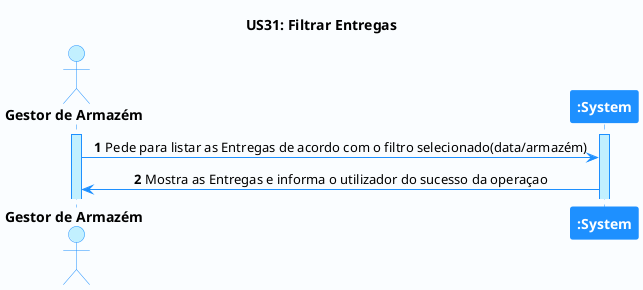 <?xml version="1.0" encoding="UTF-8" standalone="no"?><svg xmlns="http://www.w3.org/2000/svg" xmlns:xlink="http://www.w3.org/1999/xlink" contentStyleType="text/css" height="284px" preserveAspectRatio="none" style="width:545px;height:284px;background:#FAFDFF;" version="1.1" viewBox="0 0 545 284" width="545px" zoomAndPan="magnify"><defs/><g><rect fill="#FAFDFF" height="27.6094" style="stroke:#00000000;stroke-width:1.0;" width="160" x="191.75" y="10"/><text fill="#000000" font-family="sans-serif" font-size="14" font-weight="bold" lengthAdjust="spacing" textLength="150" x="196.75" y="29.5332">UC05: Listar Entregas</text><rect fill="#C2F0FF" height="61.7031" style="stroke:#1E90FF;stroke-width:1.0;" width="10" x="71.5" y="131.2188"/><rect fill="#C2F0FF" height="61.7031" style="stroke:#1E90FF;stroke-width:1.0;" width="10" x="500.5" y="131.2188"/><line style="stroke:#1E90FF;stroke-width:0.5;stroke-dasharray:5.0,5.0;" x1="76" x2="76" y1="121.2188" y2="201.9219"/><line style="stroke:#1E90FF;stroke-width:0.5;stroke-dasharray:5.0,5.0;" x1="505.5" x2="505.5" y1="121.2188" y2="201.9219"/><text fill="#000000" font-family="sans-serif" font-size="14" font-weight="bold" lengthAdjust="spacing" textLength="137" x="5" y="118.1426">Gestor de Armazém</text><ellipse cx="76.5" cy="52.1094" fill="#C2F0FF" rx="8" ry="8" style="stroke:#1E90FF;stroke-width:0.5;"/><path d="M76.5,60.1094 L76.5,87.1094 M63.5,68.1094 L89.5,68.1094 M76.5,87.1094 L63.5,102.1094 M76.5,87.1094 L89.5,102.1094 " fill="none" style="stroke:#1E90FF;stroke-width:0.5;"/><text fill="#000000" font-family="sans-serif" font-size="14" font-weight="bold" lengthAdjust="spacing" textLength="137" x="5" y="215.4551">Gestor de Armazém</text><ellipse cx="76.5" cy="227.0313" fill="#C2F0FF" rx="8" ry="8" style="stroke:#1E90FF;stroke-width:0.5;"/><path d="M76.5,235.0313 L76.5,262.0313 M63.5,243.0313 L89.5,243.0313 M76.5,262.0313 L63.5,277.0313 M76.5,262.0313 L89.5,277.0313 " fill="none" style="stroke:#1E90FF;stroke-width:0.5;"/><rect fill="#1E90FF" height="31.6094" rx="2.5" ry="2.5" style="stroke:#1E90FF;stroke-width:0.5;" width="68" x="471.5" y="88.6094"/><text fill="#FFFFFF" font-family="sans-serif" font-size="14" font-weight="bold" lengthAdjust="spacing" textLength="54" x="478.5" y="110.1426">:System</text><rect fill="#1E90FF" height="31.6094" rx="2.5" ry="2.5" style="stroke:#1E90FF;stroke-width:0.5;" width="68" x="471.5" y="200.9219"/><text fill="#FFFFFF" font-family="sans-serif" font-size="14" font-weight="bold" lengthAdjust="spacing" textLength="54" x="478.5" y="222.4551">:System</text><rect fill="#C2F0FF" height="61.7031" style="stroke:#1E90FF;stroke-width:1.0;" width="10" x="71.5" y="131.2188"/><rect fill="#C2F0FF" height="61.7031" style="stroke:#1E90FF;stroke-width:1.0;" width="10" x="500.5" y="131.2188"/><polygon fill="#1E90FF" points="488.5,149.5703,498.5,153.5703,488.5,157.5703,492.5,153.5703" style="stroke:#1E90FF;stroke-width:1.0;"/><line style="stroke:#1E90FF;stroke-width:1.0;" x1="81.5" x2="494.5" y1="153.5703" y2="153.5703"/><text fill="#000000" font-family="sans-serif" font-size="13" font-weight="bold" lengthAdjust="spacing" textLength="7" x="203" y="148.7139">1</text><text fill="#000000" font-family="sans-serif" font-size="13" lengthAdjust="spacing" textLength="165" x="214" y="148.7139">Pede para listar as Entregas</text><polygon fill="#1E90FF" points="92.5,179.9219,82.5,183.9219,92.5,187.9219,88.5,183.9219" style="stroke:#1E90FF;stroke-width:1.0;"/><line style="stroke:#1E90FF;stroke-width:1.0;" x1="86.5" x2="499.5" y1="183.9219" y2="183.9219"/><text fill="#000000" font-family="sans-serif" font-size="13" font-weight="bold" lengthAdjust="spacing" textLength="7" x="93.5" y="179.0654">2</text><text fill="#000000" font-family="sans-serif" font-size="13" lengthAdjust="spacing" textLength="384" x="104.5" y="179.0654">Mostra as Entragas e informa o utilizador do sucesso da operaçao</text><!--MD5=[7b76d6962df17be25f98d358a99c97b2]
@startuml hello

'-Style- - - - - - - - - - - - - - - - - - - - - - - - - - - - - - - - - - - - - - - - - - - - - - - - - - - - - - - - - - - - - - - - - - - - - - - - - - - - - - - - - - - - - - - - - - - - - - - - - - - - - - - - - - - - - - - -

autonumber

skinparam DefaultTextAlignment center

skinparam BackgroundColor #fafdff

skinparam sequence {
    LifeLineBorderColor DodgerBlue
    LifeLineBackgroundColor APPLICATION

    ActorBackgroundColor APPLICATION
    ActorBorderColor DodgerBlue

    BackgroundColor #FFFFFF
    ArrowColor DodgerBlue
    BorderColor DodgerBlue

    ParticipantBackgroundColor DodgerBlue
    ParticipantFontColor #FFFFFF
    ParticipantBorderColor DodgerBlue

    GroupBorderColor #082642
    GroupBackgroundColor APPLICATION
}

skinparam note {
    LifeLineBorderColor DodgerBlue
    LifeLineBackgroundColor APPLICATION

    ActorBackgroundColor APPLICATION
    ActorBorderColor DodgerBlue

    BackgroundColor #FFFFFF
    ArrowColor DodgerBlue
    BorderColor DodgerBlue

    ParticipantBackgroundColor DodgerBlue
    ParticipantFontColor #FFFFFF
    ParticipantBorderColor DodgerBlue

    GroupBorderColor #082642
    GroupBackgroundColor APPLICATION
}

'-Title- - - - - - - - - - - - - - - - - - - - - - - - - - - - - - - - - - - - - - - - - - - - - - - - - - - - - - - - - - - - - - - - - - - - - - - - - - - - - - - - - - - - - - - - - - - - - - - - - - - - - - - - - - - - - - - -

title US31: Filtrar Entregas

'-Actors/Participants- - - - - - - - - - - - - - - - - - - - - - - - - - - - - - - - - - - - - - - - - - - - - - - - - - - - - - - - - - - - - - - - - - - - - - - - - - - - - - - - - - - - - - - - - - - - - - - - - -

actor "<b>Gestor de Armazém" as A
participant "<b>:System" as S

'-Associations- - - - - - - - - - - - - - - - - - - - - - - - - - - - - - - - - - - - - - - - - - - - - - - - - - - - - - - - - - - - - - - - - - - - - - - - - - - - - - - - - - - - - - - - - - - - - - - - - - - - - - - - -

activate A
activate S

A -> S: Pede para listar as Entregas de acordo com o filtro selecionado(data/armazém)
S -> A: Mostra as Entregas e informa o utilizador do sucesso da operaçao

'- - - - - - - - - - - - - - - - - - - - - - - - - - - - - - - - - - - - - - - - - - - - - - - - - - - - - - - - - - - - - - - - - - - - - - - - - - - - - - - - - - - - - - - - - - - - - - - - - - - - - - - - - - - - - - - - - - - - - -

@enduml

